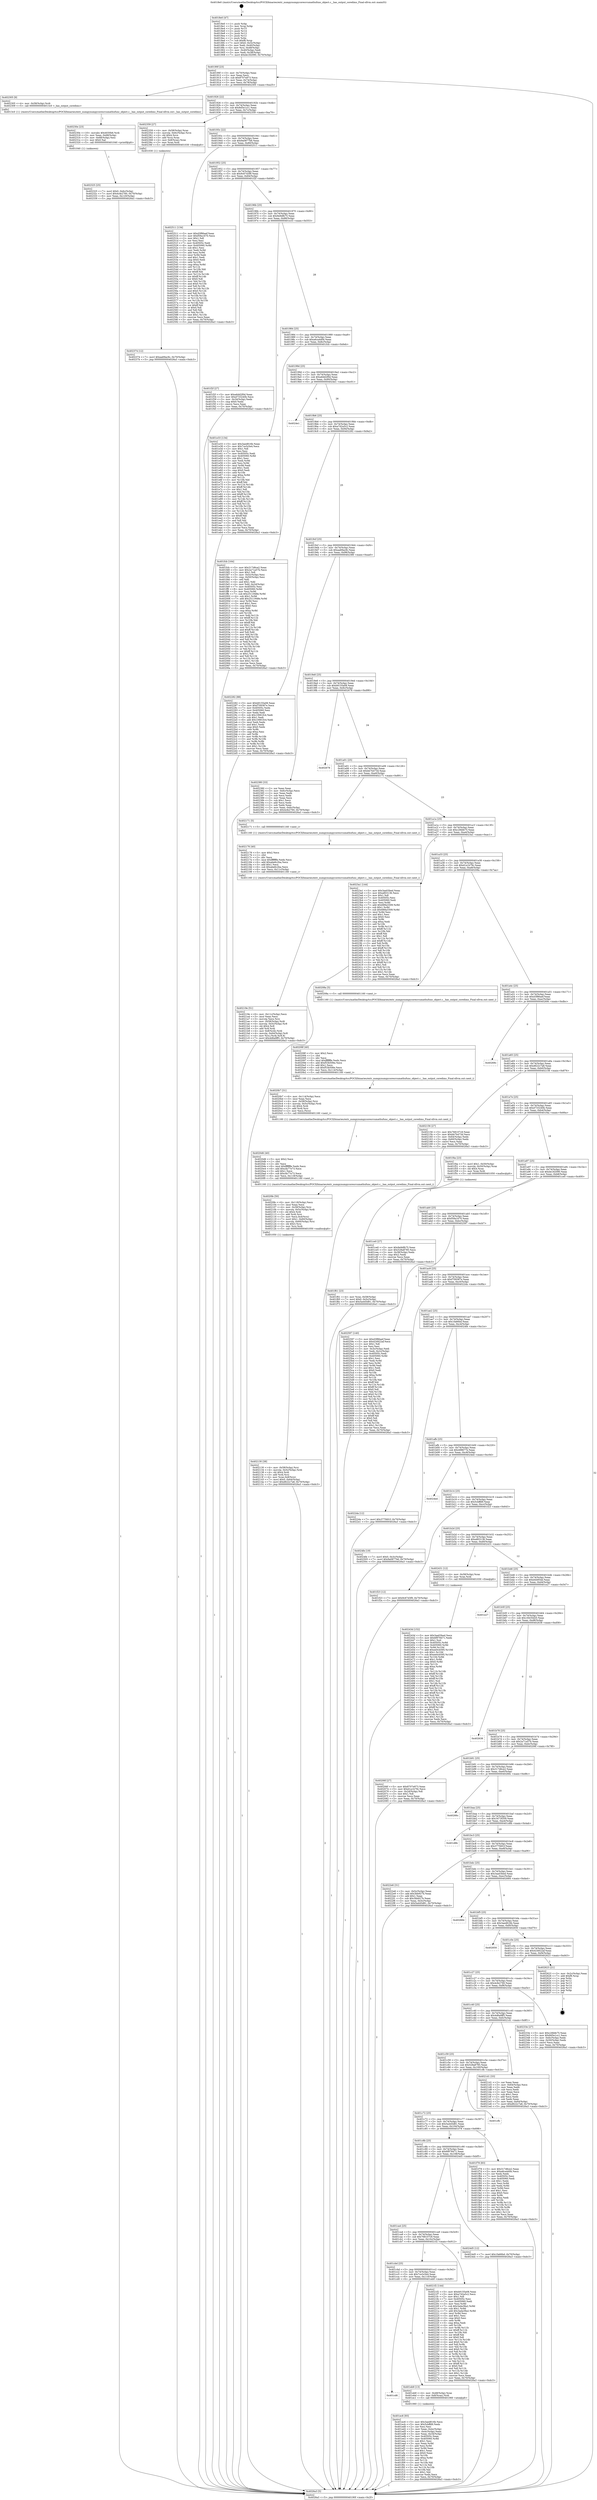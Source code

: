 digraph "0x4018e0" {
  label = "0x4018e0 (/mnt/c/Users/mathe/Desktop/tcc/POCII/binaries/extr_numpynumpycoresrcumathufunc_object.c__has_output_coredims_Final-ollvm.out::main(0))"
  labelloc = "t"
  node[shape=record]

  Entry [label="",width=0.3,height=0.3,shape=circle,fillcolor=black,style=filled]
  "0x40190f" [label="{
     0x40190f [23]\l
     | [instrs]\l
     &nbsp;&nbsp;0x40190f \<+3\>: mov -0x70(%rbp),%eax\l
     &nbsp;&nbsp;0x401912 \<+2\>: mov %eax,%ecx\l
     &nbsp;&nbsp;0x401914 \<+6\>: sub $0x8707e973,%ecx\l
     &nbsp;&nbsp;0x40191a \<+3\>: mov %eax,-0x74(%rbp)\l
     &nbsp;&nbsp;0x40191d \<+3\>: mov %ecx,-0x78(%rbp)\l
     &nbsp;&nbsp;0x401920 \<+6\>: je 0000000000402305 \<main+0xa25\>\l
  }"]
  "0x402305" [label="{
     0x402305 [9]\l
     | [instrs]\l
     &nbsp;&nbsp;0x402305 \<+4\>: mov -0x58(%rbp),%rdi\l
     &nbsp;&nbsp;0x402309 \<+5\>: call 00000000004013c0 \<_has_output_coredims\>\l
     | [calls]\l
     &nbsp;&nbsp;0x4013c0 \{1\} (/mnt/c/Users/mathe/Desktop/tcc/POCII/binaries/extr_numpynumpycoresrcumathufunc_object.c__has_output_coredims_Final-ollvm.out::_has_output_coredims)\l
  }"]
  "0x401926" [label="{
     0x401926 [22]\l
     | [instrs]\l
     &nbsp;&nbsp;0x401926 \<+5\>: jmp 000000000040192b \<main+0x4b\>\l
     &nbsp;&nbsp;0x40192b \<+3\>: mov -0x74(%rbp),%eax\l
     &nbsp;&nbsp;0x40192e \<+5\>: sub $0x8d5e1cc1,%eax\l
     &nbsp;&nbsp;0x401933 \<+3\>: mov %eax,-0x7c(%rbp)\l
     &nbsp;&nbsp;0x401936 \<+6\>: je 0000000000402359 \<main+0xa79\>\l
  }"]
  Exit [label="",width=0.3,height=0.3,shape=circle,fillcolor=black,style=filled,peripheries=2]
  "0x402359" [label="{
     0x402359 [27]\l
     | [instrs]\l
     &nbsp;&nbsp;0x402359 \<+4\>: mov -0x58(%rbp),%rax\l
     &nbsp;&nbsp;0x40235d \<+4\>: movslq -0x6c(%rbp),%rcx\l
     &nbsp;&nbsp;0x402361 \<+4\>: shl $0x4,%rcx\l
     &nbsp;&nbsp;0x402365 \<+3\>: add %rcx,%rax\l
     &nbsp;&nbsp;0x402368 \<+4\>: mov 0x8(%rax),%rax\l
     &nbsp;&nbsp;0x40236c \<+3\>: mov %rax,%rdi\l
     &nbsp;&nbsp;0x40236f \<+5\>: call 0000000000401030 \<free@plt\>\l
     | [calls]\l
     &nbsp;&nbsp;0x401030 \{1\} (unknown)\l
  }"]
  "0x40193c" [label="{
     0x40193c [22]\l
     | [instrs]\l
     &nbsp;&nbsp;0x40193c \<+5\>: jmp 0000000000401941 \<main+0x61\>\l
     &nbsp;&nbsp;0x401941 \<+3\>: mov -0x74(%rbp),%eax\l
     &nbsp;&nbsp;0x401944 \<+5\>: sub $0x9a0877b6,%eax\l
     &nbsp;&nbsp;0x401949 \<+3\>: mov %eax,-0x80(%rbp)\l
     &nbsp;&nbsp;0x40194c \<+6\>: je 0000000000402511 \<main+0xc31\>\l
  }"]
  "0x40243d" [label="{
     0x40243d [152]\l
     | [instrs]\l
     &nbsp;&nbsp;0x40243d \<+5\>: mov $0x3aa03bed,%ecx\l
     &nbsp;&nbsp;0x402442 \<+5\>: mov $0x6f978471,%edx\l
     &nbsp;&nbsp;0x402447 \<+3\>: mov $0x1,%sil\l
     &nbsp;&nbsp;0x40244a \<+8\>: mov 0x40505c,%r8d\l
     &nbsp;&nbsp;0x402452 \<+8\>: mov 0x405060,%r9d\l
     &nbsp;&nbsp;0x40245a \<+3\>: mov %r8d,%r10d\l
     &nbsp;&nbsp;0x40245d \<+7\>: add $0xee0cb595,%r10d\l
     &nbsp;&nbsp;0x402464 \<+4\>: sub $0x1,%r10d\l
     &nbsp;&nbsp;0x402468 \<+7\>: sub $0xee0cb595,%r10d\l
     &nbsp;&nbsp;0x40246f \<+4\>: imul %r10d,%r8d\l
     &nbsp;&nbsp;0x402473 \<+4\>: and $0x1,%r8d\l
     &nbsp;&nbsp;0x402477 \<+4\>: cmp $0x0,%r8d\l
     &nbsp;&nbsp;0x40247b \<+4\>: sete %r11b\l
     &nbsp;&nbsp;0x40247f \<+4\>: cmp $0xa,%r9d\l
     &nbsp;&nbsp;0x402483 \<+3\>: setl %bl\l
     &nbsp;&nbsp;0x402486 \<+3\>: mov %r11b,%r14b\l
     &nbsp;&nbsp;0x402489 \<+4\>: xor $0xff,%r14b\l
     &nbsp;&nbsp;0x40248d \<+3\>: mov %bl,%r15b\l
     &nbsp;&nbsp;0x402490 \<+4\>: xor $0xff,%r15b\l
     &nbsp;&nbsp;0x402494 \<+4\>: xor $0x1,%sil\l
     &nbsp;&nbsp;0x402498 \<+3\>: mov %r14b,%r12b\l
     &nbsp;&nbsp;0x40249b \<+4\>: and $0xff,%r12b\l
     &nbsp;&nbsp;0x40249f \<+3\>: and %sil,%r11b\l
     &nbsp;&nbsp;0x4024a2 \<+3\>: mov %r15b,%r13b\l
     &nbsp;&nbsp;0x4024a5 \<+4\>: and $0xff,%r13b\l
     &nbsp;&nbsp;0x4024a9 \<+3\>: and %sil,%bl\l
     &nbsp;&nbsp;0x4024ac \<+3\>: or %r11b,%r12b\l
     &nbsp;&nbsp;0x4024af \<+3\>: or %bl,%r13b\l
     &nbsp;&nbsp;0x4024b2 \<+3\>: xor %r13b,%r12b\l
     &nbsp;&nbsp;0x4024b5 \<+3\>: or %r15b,%r14b\l
     &nbsp;&nbsp;0x4024b8 \<+4\>: xor $0xff,%r14b\l
     &nbsp;&nbsp;0x4024bc \<+4\>: or $0x1,%sil\l
     &nbsp;&nbsp;0x4024c0 \<+3\>: and %sil,%r14b\l
     &nbsp;&nbsp;0x4024c3 \<+3\>: or %r14b,%r12b\l
     &nbsp;&nbsp;0x4024c6 \<+4\>: test $0x1,%r12b\l
     &nbsp;&nbsp;0x4024ca \<+3\>: cmovne %edx,%ecx\l
     &nbsp;&nbsp;0x4024cd \<+3\>: mov %ecx,-0x70(%rbp)\l
     &nbsp;&nbsp;0x4024d0 \<+5\>: jmp 00000000004026a3 \<main+0xdc3\>\l
  }"]
  "0x402511" [label="{
     0x402511 [134]\l
     | [instrs]\l
     &nbsp;&nbsp;0x402511 \<+5\>: mov $0xd3f86aef,%eax\l
     &nbsp;&nbsp;0x402516 \<+5\>: mov $0xf59a1670,%ecx\l
     &nbsp;&nbsp;0x40251b \<+2\>: mov $0x1,%dl\l
     &nbsp;&nbsp;0x40251d \<+2\>: xor %esi,%esi\l
     &nbsp;&nbsp;0x40251f \<+7\>: mov 0x40505c,%edi\l
     &nbsp;&nbsp;0x402526 \<+8\>: mov 0x405060,%r8d\l
     &nbsp;&nbsp;0x40252e \<+3\>: sub $0x1,%esi\l
     &nbsp;&nbsp;0x402531 \<+3\>: mov %edi,%r9d\l
     &nbsp;&nbsp;0x402534 \<+3\>: add %esi,%r9d\l
     &nbsp;&nbsp;0x402537 \<+4\>: imul %r9d,%edi\l
     &nbsp;&nbsp;0x40253b \<+3\>: and $0x1,%edi\l
     &nbsp;&nbsp;0x40253e \<+3\>: cmp $0x0,%edi\l
     &nbsp;&nbsp;0x402541 \<+4\>: sete %r10b\l
     &nbsp;&nbsp;0x402545 \<+4\>: cmp $0xa,%r8d\l
     &nbsp;&nbsp;0x402549 \<+4\>: setl %r11b\l
     &nbsp;&nbsp;0x40254d \<+3\>: mov %r10b,%bl\l
     &nbsp;&nbsp;0x402550 \<+3\>: xor $0xff,%bl\l
     &nbsp;&nbsp;0x402553 \<+3\>: mov %r11b,%r14b\l
     &nbsp;&nbsp;0x402556 \<+4\>: xor $0xff,%r14b\l
     &nbsp;&nbsp;0x40255a \<+3\>: xor $0x0,%dl\l
     &nbsp;&nbsp;0x40255d \<+3\>: mov %bl,%r15b\l
     &nbsp;&nbsp;0x402560 \<+4\>: and $0x0,%r15b\l
     &nbsp;&nbsp;0x402564 \<+3\>: and %dl,%r10b\l
     &nbsp;&nbsp;0x402567 \<+3\>: mov %r14b,%r12b\l
     &nbsp;&nbsp;0x40256a \<+4\>: and $0x0,%r12b\l
     &nbsp;&nbsp;0x40256e \<+3\>: and %dl,%r11b\l
     &nbsp;&nbsp;0x402571 \<+3\>: or %r10b,%r15b\l
     &nbsp;&nbsp;0x402574 \<+3\>: or %r11b,%r12b\l
     &nbsp;&nbsp;0x402577 \<+3\>: xor %r12b,%r15b\l
     &nbsp;&nbsp;0x40257a \<+3\>: or %r14b,%bl\l
     &nbsp;&nbsp;0x40257d \<+3\>: xor $0xff,%bl\l
     &nbsp;&nbsp;0x402580 \<+3\>: or $0x0,%dl\l
     &nbsp;&nbsp;0x402583 \<+2\>: and %dl,%bl\l
     &nbsp;&nbsp;0x402585 \<+3\>: or %bl,%r15b\l
     &nbsp;&nbsp;0x402588 \<+4\>: test $0x1,%r15b\l
     &nbsp;&nbsp;0x40258c \<+3\>: cmovne %ecx,%eax\l
     &nbsp;&nbsp;0x40258f \<+3\>: mov %eax,-0x70(%rbp)\l
     &nbsp;&nbsp;0x402592 \<+5\>: jmp 00000000004026a3 \<main+0xdc3\>\l
  }"]
  "0x401952" [label="{
     0x401952 [25]\l
     | [instrs]\l
     &nbsp;&nbsp;0x401952 \<+5\>: jmp 0000000000401957 \<main+0x77\>\l
     &nbsp;&nbsp;0x401957 \<+3\>: mov -0x74(%rbp),%eax\l
     &nbsp;&nbsp;0x40195a \<+5\>: sub $0x9c67d3f9,%eax\l
     &nbsp;&nbsp;0x40195f \<+6\>: mov %eax,-0x84(%rbp)\l
     &nbsp;&nbsp;0x401965 \<+6\>: je 0000000000401f2f \<main+0x64f\>\l
  }"]
  "0x402374" [label="{
     0x402374 [12]\l
     | [instrs]\l
     &nbsp;&nbsp;0x402374 \<+7\>: movl $0xaa69ac9c,-0x70(%rbp)\l
     &nbsp;&nbsp;0x40237b \<+5\>: jmp 00000000004026a3 \<main+0xdc3\>\l
  }"]
  "0x401f2f" [label="{
     0x401f2f [27]\l
     | [instrs]\l
     &nbsp;&nbsp;0x401f2f \<+5\>: mov $0xa6dd2f0d,%eax\l
     &nbsp;&nbsp;0x401f34 \<+5\>: mov $0xd733240b,%ecx\l
     &nbsp;&nbsp;0x401f39 \<+3\>: mov -0x34(%rbp),%edx\l
     &nbsp;&nbsp;0x401f3c \<+3\>: cmp $0x0,%edx\l
     &nbsp;&nbsp;0x401f3f \<+3\>: cmove %ecx,%eax\l
     &nbsp;&nbsp;0x401f42 \<+3\>: mov %eax,-0x70(%rbp)\l
     &nbsp;&nbsp;0x401f45 \<+5\>: jmp 00000000004026a3 \<main+0xdc3\>\l
  }"]
  "0x40196b" [label="{
     0x40196b [25]\l
     | [instrs]\l
     &nbsp;&nbsp;0x40196b \<+5\>: jmp 0000000000401970 \<main+0x90\>\l
     &nbsp;&nbsp;0x401970 \<+3\>: mov -0x74(%rbp),%eax\l
     &nbsp;&nbsp;0x401973 \<+5\>: sub $0x9e9dfb75,%eax\l
     &nbsp;&nbsp;0x401978 \<+6\>: mov %eax,-0x88(%rbp)\l
     &nbsp;&nbsp;0x40197e \<+6\>: je 0000000000401e33 \<main+0x553\>\l
  }"]
  "0x402325" [label="{
     0x402325 [25]\l
     | [instrs]\l
     &nbsp;&nbsp;0x402325 \<+7\>: movl $0x0,-0x6c(%rbp)\l
     &nbsp;&nbsp;0x40232c \<+7\>: movl $0x4cfe2760,-0x70(%rbp)\l
     &nbsp;&nbsp;0x402333 \<+6\>: mov %eax,-0x120(%rbp)\l
     &nbsp;&nbsp;0x402339 \<+5\>: jmp 00000000004026a3 \<main+0xdc3\>\l
  }"]
  "0x401e33" [label="{
     0x401e33 [134]\l
     | [instrs]\l
     &nbsp;&nbsp;0x401e33 \<+5\>: mov $0x3aed816b,%eax\l
     &nbsp;&nbsp;0x401e38 \<+5\>: mov $0x7ce3c5e4,%ecx\l
     &nbsp;&nbsp;0x401e3d \<+2\>: mov $0x1,%dl\l
     &nbsp;&nbsp;0x401e3f \<+2\>: xor %esi,%esi\l
     &nbsp;&nbsp;0x401e41 \<+7\>: mov 0x40505c,%edi\l
     &nbsp;&nbsp;0x401e48 \<+8\>: mov 0x405060,%r8d\l
     &nbsp;&nbsp;0x401e50 \<+3\>: sub $0x1,%esi\l
     &nbsp;&nbsp;0x401e53 \<+3\>: mov %edi,%r9d\l
     &nbsp;&nbsp;0x401e56 \<+3\>: add %esi,%r9d\l
     &nbsp;&nbsp;0x401e59 \<+4\>: imul %r9d,%edi\l
     &nbsp;&nbsp;0x401e5d \<+3\>: and $0x1,%edi\l
     &nbsp;&nbsp;0x401e60 \<+3\>: cmp $0x0,%edi\l
     &nbsp;&nbsp;0x401e63 \<+4\>: sete %r10b\l
     &nbsp;&nbsp;0x401e67 \<+4\>: cmp $0xa,%r8d\l
     &nbsp;&nbsp;0x401e6b \<+4\>: setl %r11b\l
     &nbsp;&nbsp;0x401e6f \<+3\>: mov %r10b,%bl\l
     &nbsp;&nbsp;0x401e72 \<+3\>: xor $0xff,%bl\l
     &nbsp;&nbsp;0x401e75 \<+3\>: mov %r11b,%r14b\l
     &nbsp;&nbsp;0x401e78 \<+4\>: xor $0xff,%r14b\l
     &nbsp;&nbsp;0x401e7c \<+3\>: xor $0x1,%dl\l
     &nbsp;&nbsp;0x401e7f \<+3\>: mov %bl,%r15b\l
     &nbsp;&nbsp;0x401e82 \<+4\>: and $0xff,%r15b\l
     &nbsp;&nbsp;0x401e86 \<+3\>: and %dl,%r10b\l
     &nbsp;&nbsp;0x401e89 \<+3\>: mov %r14b,%r12b\l
     &nbsp;&nbsp;0x401e8c \<+4\>: and $0xff,%r12b\l
     &nbsp;&nbsp;0x401e90 \<+3\>: and %dl,%r11b\l
     &nbsp;&nbsp;0x401e93 \<+3\>: or %r10b,%r15b\l
     &nbsp;&nbsp;0x401e96 \<+3\>: or %r11b,%r12b\l
     &nbsp;&nbsp;0x401e99 \<+3\>: xor %r12b,%r15b\l
     &nbsp;&nbsp;0x401e9c \<+3\>: or %r14b,%bl\l
     &nbsp;&nbsp;0x401e9f \<+3\>: xor $0xff,%bl\l
     &nbsp;&nbsp;0x401ea2 \<+3\>: or $0x1,%dl\l
     &nbsp;&nbsp;0x401ea5 \<+2\>: and %dl,%bl\l
     &nbsp;&nbsp;0x401ea7 \<+3\>: or %bl,%r15b\l
     &nbsp;&nbsp;0x401eaa \<+4\>: test $0x1,%r15b\l
     &nbsp;&nbsp;0x401eae \<+3\>: cmovne %ecx,%eax\l
     &nbsp;&nbsp;0x401eb1 \<+3\>: mov %eax,-0x70(%rbp)\l
     &nbsp;&nbsp;0x401eb4 \<+5\>: jmp 00000000004026a3 \<main+0xdc3\>\l
  }"]
  "0x401984" [label="{
     0x401984 [25]\l
     | [instrs]\l
     &nbsp;&nbsp;0x401984 \<+5\>: jmp 0000000000401989 \<main+0xa9\>\l
     &nbsp;&nbsp;0x401989 \<+3\>: mov -0x74(%rbp),%eax\l
     &nbsp;&nbsp;0x40198c \<+5\>: sub $0xa6ca4d0b,%eax\l
     &nbsp;&nbsp;0x401991 \<+6\>: mov %eax,-0x8c(%rbp)\l
     &nbsp;&nbsp;0x401997 \<+6\>: je 0000000000401fcb \<main+0x6eb\>\l
  }"]
  "0x40230e" [label="{
     0x40230e [23]\l
     | [instrs]\l
     &nbsp;&nbsp;0x40230e \<+10\>: movabs $0x4030b6,%rdi\l
     &nbsp;&nbsp;0x402318 \<+3\>: mov %eax,-0x68(%rbp)\l
     &nbsp;&nbsp;0x40231b \<+3\>: mov -0x68(%rbp),%esi\l
     &nbsp;&nbsp;0x40231e \<+2\>: mov $0x0,%al\l
     &nbsp;&nbsp;0x402320 \<+5\>: call 0000000000401040 \<printf@plt\>\l
     | [calls]\l
     &nbsp;&nbsp;0x401040 \{1\} (unknown)\l
  }"]
  "0x401fcb" [label="{
     0x401fcb [164]\l
     | [instrs]\l
     &nbsp;&nbsp;0x401fcb \<+5\>: mov $0x317d6ce2,%eax\l
     &nbsp;&nbsp;0x401fd0 \<+5\>: mov $0x2a71a57b,%ecx\l
     &nbsp;&nbsp;0x401fd5 \<+2\>: mov $0x1,%dl\l
     &nbsp;&nbsp;0x401fd7 \<+3\>: mov -0x5c(%rbp),%esi\l
     &nbsp;&nbsp;0x401fda \<+3\>: cmp -0x50(%rbp),%esi\l
     &nbsp;&nbsp;0x401fdd \<+4\>: setl %dil\l
     &nbsp;&nbsp;0x401fe1 \<+4\>: and $0x1,%dil\l
     &nbsp;&nbsp;0x401fe5 \<+4\>: mov %dil,-0x2d(%rbp)\l
     &nbsp;&nbsp;0x401fe9 \<+7\>: mov 0x40505c,%esi\l
     &nbsp;&nbsp;0x401ff0 \<+8\>: mov 0x405060,%r8d\l
     &nbsp;&nbsp;0x401ff8 \<+3\>: mov %esi,%r9d\l
     &nbsp;&nbsp;0x401ffb \<+7\>: sub $0x2511948e,%r9d\l
     &nbsp;&nbsp;0x402002 \<+4\>: sub $0x1,%r9d\l
     &nbsp;&nbsp;0x402006 \<+7\>: add $0x2511948e,%r9d\l
     &nbsp;&nbsp;0x40200d \<+4\>: imul %r9d,%esi\l
     &nbsp;&nbsp;0x402011 \<+3\>: and $0x1,%esi\l
     &nbsp;&nbsp;0x402014 \<+3\>: cmp $0x0,%esi\l
     &nbsp;&nbsp;0x402017 \<+4\>: sete %dil\l
     &nbsp;&nbsp;0x40201b \<+4\>: cmp $0xa,%r8d\l
     &nbsp;&nbsp;0x40201f \<+4\>: setl %r10b\l
     &nbsp;&nbsp;0x402023 \<+3\>: mov %dil,%r11b\l
     &nbsp;&nbsp;0x402026 \<+4\>: xor $0xff,%r11b\l
     &nbsp;&nbsp;0x40202a \<+3\>: mov %r10b,%bl\l
     &nbsp;&nbsp;0x40202d \<+3\>: xor $0xff,%bl\l
     &nbsp;&nbsp;0x402030 \<+3\>: xor $0x1,%dl\l
     &nbsp;&nbsp;0x402033 \<+3\>: mov %r11b,%r14b\l
     &nbsp;&nbsp;0x402036 \<+4\>: and $0xff,%r14b\l
     &nbsp;&nbsp;0x40203a \<+3\>: and %dl,%dil\l
     &nbsp;&nbsp;0x40203d \<+3\>: mov %bl,%r15b\l
     &nbsp;&nbsp;0x402040 \<+4\>: and $0xff,%r15b\l
     &nbsp;&nbsp;0x402044 \<+3\>: and %dl,%r10b\l
     &nbsp;&nbsp;0x402047 \<+3\>: or %dil,%r14b\l
     &nbsp;&nbsp;0x40204a \<+3\>: or %r10b,%r15b\l
     &nbsp;&nbsp;0x40204d \<+3\>: xor %r15b,%r14b\l
     &nbsp;&nbsp;0x402050 \<+3\>: or %bl,%r11b\l
     &nbsp;&nbsp;0x402053 \<+4\>: xor $0xff,%r11b\l
     &nbsp;&nbsp;0x402057 \<+3\>: or $0x1,%dl\l
     &nbsp;&nbsp;0x40205a \<+3\>: and %dl,%r11b\l
     &nbsp;&nbsp;0x40205d \<+3\>: or %r11b,%r14b\l
     &nbsp;&nbsp;0x402060 \<+4\>: test $0x1,%r14b\l
     &nbsp;&nbsp;0x402064 \<+3\>: cmovne %ecx,%eax\l
     &nbsp;&nbsp;0x402067 \<+3\>: mov %eax,-0x70(%rbp)\l
     &nbsp;&nbsp;0x40206a \<+5\>: jmp 00000000004026a3 \<main+0xdc3\>\l
  }"]
  "0x40199d" [label="{
     0x40199d [25]\l
     | [instrs]\l
     &nbsp;&nbsp;0x40199d \<+5\>: jmp 00000000004019a2 \<main+0xc2\>\l
     &nbsp;&nbsp;0x4019a2 \<+3\>: mov -0x74(%rbp),%eax\l
     &nbsp;&nbsp;0x4019a5 \<+5\>: sub $0xa6dd2f0d,%eax\l
     &nbsp;&nbsp;0x4019aa \<+6\>: mov %eax,-0x90(%rbp)\l
     &nbsp;&nbsp;0x4019b0 \<+6\>: je 00000000004024e1 \<main+0xc01\>\l
  }"]
  "0x40219e" [label="{
     0x40219e [51]\l
     | [instrs]\l
     &nbsp;&nbsp;0x40219e \<+6\>: mov -0x11c(%rbp),%ecx\l
     &nbsp;&nbsp;0x4021a4 \<+3\>: imul %eax,%ecx\l
     &nbsp;&nbsp;0x4021a7 \<+3\>: movslq %ecx,%rsi\l
     &nbsp;&nbsp;0x4021aa \<+4\>: mov -0x58(%rbp),%rdi\l
     &nbsp;&nbsp;0x4021ae \<+4\>: movslq -0x5c(%rbp),%r8\l
     &nbsp;&nbsp;0x4021b2 \<+4\>: shl $0x4,%r8\l
     &nbsp;&nbsp;0x4021b6 \<+3\>: add %r8,%rdi\l
     &nbsp;&nbsp;0x4021b9 \<+4\>: mov 0x8(%rdi),%rdi\l
     &nbsp;&nbsp;0x4021bd \<+4\>: movslq -0x64(%rbp),%r8\l
     &nbsp;&nbsp;0x4021c1 \<+4\>: mov %rsi,(%rdi,%r8,8)\l
     &nbsp;&nbsp;0x4021c5 \<+7\>: movl $0x4d6a9ff3,-0x70(%rbp)\l
     &nbsp;&nbsp;0x4021cc \<+5\>: jmp 00000000004026a3 \<main+0xdc3\>\l
  }"]
  "0x4024e1" [label="{
     0x4024e1\l
  }", style=dashed]
  "0x4019b6" [label="{
     0x4019b6 [25]\l
     | [instrs]\l
     &nbsp;&nbsp;0x4019b6 \<+5\>: jmp 00000000004019bb \<main+0xdb\>\l
     &nbsp;&nbsp;0x4019bb \<+3\>: mov -0x74(%rbp),%eax\l
     &nbsp;&nbsp;0x4019be \<+5\>: sub $0xa7d2a5c2,%eax\l
     &nbsp;&nbsp;0x4019c3 \<+6\>: mov %eax,-0x94(%rbp)\l
     &nbsp;&nbsp;0x4019c9 \<+6\>: je 0000000000402282 \<main+0x9a2\>\l
  }"]
  "0x402176" [label="{
     0x402176 [40]\l
     | [instrs]\l
     &nbsp;&nbsp;0x402176 \<+5\>: mov $0x2,%ecx\l
     &nbsp;&nbsp;0x40217b \<+1\>: cltd\l
     &nbsp;&nbsp;0x40217c \<+2\>: idiv %ecx\l
     &nbsp;&nbsp;0x40217e \<+6\>: imul $0xfffffffe,%edx,%ecx\l
     &nbsp;&nbsp;0x402184 \<+6\>: add $0xabe6c2ba,%ecx\l
     &nbsp;&nbsp;0x40218a \<+3\>: add $0x1,%ecx\l
     &nbsp;&nbsp;0x40218d \<+6\>: sub $0xabe6c2ba,%ecx\l
     &nbsp;&nbsp;0x402193 \<+6\>: mov %ecx,-0x11c(%rbp)\l
     &nbsp;&nbsp;0x402199 \<+5\>: call 0000000000401160 \<next_i\>\l
     | [calls]\l
     &nbsp;&nbsp;0x401160 \{1\} (/mnt/c/Users/mathe/Desktop/tcc/POCII/binaries/extr_numpynumpycoresrcumathufunc_object.c__has_output_coredims_Final-ollvm.out::next_i)\l
  }"]
  "0x402282" [label="{
     0x402282 [88]\l
     | [instrs]\l
     &nbsp;&nbsp;0x402282 \<+5\>: mov $0xb9155a08,%eax\l
     &nbsp;&nbsp;0x402287 \<+5\>: mov $0xf709387e,%ecx\l
     &nbsp;&nbsp;0x40228c \<+7\>: mov 0x40505c,%edx\l
     &nbsp;&nbsp;0x402293 \<+7\>: mov 0x405060,%esi\l
     &nbsp;&nbsp;0x40229a \<+2\>: mov %edx,%edi\l
     &nbsp;&nbsp;0x40229c \<+6\>: sub $0x10661fc4,%edi\l
     &nbsp;&nbsp;0x4022a2 \<+3\>: sub $0x1,%edi\l
     &nbsp;&nbsp;0x4022a5 \<+6\>: add $0x10661fc4,%edi\l
     &nbsp;&nbsp;0x4022ab \<+3\>: imul %edi,%edx\l
     &nbsp;&nbsp;0x4022ae \<+3\>: and $0x1,%edx\l
     &nbsp;&nbsp;0x4022b1 \<+3\>: cmp $0x0,%edx\l
     &nbsp;&nbsp;0x4022b4 \<+4\>: sete %r8b\l
     &nbsp;&nbsp;0x4022b8 \<+3\>: cmp $0xa,%esi\l
     &nbsp;&nbsp;0x4022bb \<+4\>: setl %r9b\l
     &nbsp;&nbsp;0x4022bf \<+3\>: mov %r8b,%r10b\l
     &nbsp;&nbsp;0x4022c2 \<+3\>: and %r9b,%r10b\l
     &nbsp;&nbsp;0x4022c5 \<+3\>: xor %r9b,%r8b\l
     &nbsp;&nbsp;0x4022c8 \<+3\>: or %r8b,%r10b\l
     &nbsp;&nbsp;0x4022cb \<+4\>: test $0x1,%r10b\l
     &nbsp;&nbsp;0x4022cf \<+3\>: cmovne %ecx,%eax\l
     &nbsp;&nbsp;0x4022d2 \<+3\>: mov %eax,-0x70(%rbp)\l
     &nbsp;&nbsp;0x4022d5 \<+5\>: jmp 00000000004026a3 \<main+0xdc3\>\l
  }"]
  "0x4019cf" [label="{
     0x4019cf [25]\l
     | [instrs]\l
     &nbsp;&nbsp;0x4019cf \<+5\>: jmp 00000000004019d4 \<main+0xf4\>\l
     &nbsp;&nbsp;0x4019d4 \<+3\>: mov -0x74(%rbp),%eax\l
     &nbsp;&nbsp;0x4019d7 \<+5\>: sub $0xaa69ac9c,%eax\l
     &nbsp;&nbsp;0x4019dc \<+6\>: mov %eax,-0x98(%rbp)\l
     &nbsp;&nbsp;0x4019e2 \<+6\>: je 0000000000402380 \<main+0xaa0\>\l
  }"]
  "0x402130" [label="{
     0x402130 [38]\l
     | [instrs]\l
     &nbsp;&nbsp;0x402130 \<+4\>: mov -0x58(%rbp),%rsi\l
     &nbsp;&nbsp;0x402134 \<+4\>: movslq -0x5c(%rbp),%rdi\l
     &nbsp;&nbsp;0x402138 \<+4\>: shl $0x4,%rdi\l
     &nbsp;&nbsp;0x40213c \<+3\>: add %rdi,%rsi\l
     &nbsp;&nbsp;0x40213f \<+4\>: mov %rax,0x8(%rsi)\l
     &nbsp;&nbsp;0x402143 \<+7\>: movl $0x0,-0x64(%rbp)\l
     &nbsp;&nbsp;0x40214a \<+7\>: movl $0xd622c7a8,-0x70(%rbp)\l
     &nbsp;&nbsp;0x402151 \<+5\>: jmp 00000000004026a3 \<main+0xdc3\>\l
  }"]
  "0x402380" [label="{
     0x402380 [33]\l
     | [instrs]\l
     &nbsp;&nbsp;0x402380 \<+2\>: xor %eax,%eax\l
     &nbsp;&nbsp;0x402382 \<+3\>: mov -0x6c(%rbp),%ecx\l
     &nbsp;&nbsp;0x402385 \<+2\>: mov %eax,%edx\l
     &nbsp;&nbsp;0x402387 \<+2\>: sub %ecx,%edx\l
     &nbsp;&nbsp;0x402389 \<+2\>: mov %eax,%ecx\l
     &nbsp;&nbsp;0x40238b \<+3\>: sub $0x1,%ecx\l
     &nbsp;&nbsp;0x40238e \<+2\>: add %ecx,%edx\l
     &nbsp;&nbsp;0x402390 \<+2\>: sub %edx,%eax\l
     &nbsp;&nbsp;0x402392 \<+3\>: mov %eax,-0x6c(%rbp)\l
     &nbsp;&nbsp;0x402395 \<+7\>: movl $0x4cfe2760,-0x70(%rbp)\l
     &nbsp;&nbsp;0x40239c \<+5\>: jmp 00000000004026a3 \<main+0xdc3\>\l
  }"]
  "0x4019e8" [label="{
     0x4019e8 [25]\l
     | [instrs]\l
     &nbsp;&nbsp;0x4019e8 \<+5\>: jmp 00000000004019ed \<main+0x10d\>\l
     &nbsp;&nbsp;0x4019ed \<+3\>: mov -0x74(%rbp),%eax\l
     &nbsp;&nbsp;0x4019f0 \<+5\>: sub $0xb9155a08,%eax\l
     &nbsp;&nbsp;0x4019f5 \<+6\>: mov %eax,-0x9c(%rbp)\l
     &nbsp;&nbsp;0x4019fb \<+6\>: je 0000000000402678 \<main+0xd98\>\l
  }"]
  "0x4020fe" [label="{
     0x4020fe [50]\l
     | [instrs]\l
     &nbsp;&nbsp;0x4020fe \<+6\>: mov -0x118(%rbp),%ecx\l
     &nbsp;&nbsp;0x402104 \<+3\>: imul %eax,%ecx\l
     &nbsp;&nbsp;0x402107 \<+4\>: mov -0x58(%rbp),%rsi\l
     &nbsp;&nbsp;0x40210b \<+4\>: movslq -0x5c(%rbp),%rdi\l
     &nbsp;&nbsp;0x40210f \<+4\>: shl $0x4,%rdi\l
     &nbsp;&nbsp;0x402113 \<+3\>: add %rdi,%rsi\l
     &nbsp;&nbsp;0x402116 \<+3\>: mov %ecx,0x4(%rsi)\l
     &nbsp;&nbsp;0x402119 \<+7\>: movl $0x1,-0x60(%rbp)\l
     &nbsp;&nbsp;0x402120 \<+4\>: movslq -0x60(%rbp),%rsi\l
     &nbsp;&nbsp;0x402124 \<+4\>: shl $0x3,%rsi\l
     &nbsp;&nbsp;0x402128 \<+3\>: mov %rsi,%rdi\l
     &nbsp;&nbsp;0x40212b \<+5\>: call 0000000000401050 \<malloc@plt\>\l
     | [calls]\l
     &nbsp;&nbsp;0x401050 \{1\} (unknown)\l
  }"]
  "0x402678" [label="{
     0x402678\l
  }", style=dashed]
  "0x401a01" [label="{
     0x401a01 [25]\l
     | [instrs]\l
     &nbsp;&nbsp;0x401a01 \<+5\>: jmp 0000000000401a06 \<main+0x126\>\l
     &nbsp;&nbsp;0x401a06 \<+3\>: mov -0x74(%rbp),%eax\l
     &nbsp;&nbsp;0x401a09 \<+5\>: sub $0xbb7b473d,%eax\l
     &nbsp;&nbsp;0x401a0e \<+6\>: mov %eax,-0xa0(%rbp)\l
     &nbsp;&nbsp;0x401a14 \<+6\>: je 0000000000402171 \<main+0x891\>\l
  }"]
  "0x4020d6" [label="{
     0x4020d6 [40]\l
     | [instrs]\l
     &nbsp;&nbsp;0x4020d6 \<+5\>: mov $0x2,%ecx\l
     &nbsp;&nbsp;0x4020db \<+1\>: cltd\l
     &nbsp;&nbsp;0x4020dc \<+2\>: idiv %ecx\l
     &nbsp;&nbsp;0x4020de \<+6\>: imul $0xfffffffe,%edx,%ecx\l
     &nbsp;&nbsp;0x4020e4 \<+6\>: add $0xcfa77e73,%ecx\l
     &nbsp;&nbsp;0x4020ea \<+3\>: add $0x1,%ecx\l
     &nbsp;&nbsp;0x4020ed \<+6\>: sub $0xcfa77e73,%ecx\l
     &nbsp;&nbsp;0x4020f3 \<+6\>: mov %ecx,-0x118(%rbp)\l
     &nbsp;&nbsp;0x4020f9 \<+5\>: call 0000000000401160 \<next_i\>\l
     | [calls]\l
     &nbsp;&nbsp;0x401160 \{1\} (/mnt/c/Users/mathe/Desktop/tcc/POCII/binaries/extr_numpynumpycoresrcumathufunc_object.c__has_output_coredims_Final-ollvm.out::next_i)\l
  }"]
  "0x402171" [label="{
     0x402171 [5]\l
     | [instrs]\l
     &nbsp;&nbsp;0x402171 \<+5\>: call 0000000000401160 \<next_i\>\l
     | [calls]\l
     &nbsp;&nbsp;0x401160 \{1\} (/mnt/c/Users/mathe/Desktop/tcc/POCII/binaries/extr_numpynumpycoresrcumathufunc_object.c__has_output_coredims_Final-ollvm.out::next_i)\l
  }"]
  "0x401a1a" [label="{
     0x401a1a [25]\l
     | [instrs]\l
     &nbsp;&nbsp;0x401a1a \<+5\>: jmp 0000000000401a1f \<main+0x13f\>\l
     &nbsp;&nbsp;0x401a1f \<+3\>: mov -0x74(%rbp),%eax\l
     &nbsp;&nbsp;0x401a22 \<+5\>: sub $0xc26bfe75,%eax\l
     &nbsp;&nbsp;0x401a27 \<+6\>: mov %eax,-0xa4(%rbp)\l
     &nbsp;&nbsp;0x401a2d \<+6\>: je 00000000004023a1 \<main+0xac1\>\l
  }"]
  "0x4020b7" [label="{
     0x4020b7 [31]\l
     | [instrs]\l
     &nbsp;&nbsp;0x4020b7 \<+6\>: mov -0x114(%rbp),%ecx\l
     &nbsp;&nbsp;0x4020bd \<+3\>: imul %eax,%ecx\l
     &nbsp;&nbsp;0x4020c0 \<+4\>: mov -0x58(%rbp),%rsi\l
     &nbsp;&nbsp;0x4020c4 \<+4\>: movslq -0x5c(%rbp),%rdi\l
     &nbsp;&nbsp;0x4020c8 \<+4\>: shl $0x4,%rdi\l
     &nbsp;&nbsp;0x4020cc \<+3\>: add %rdi,%rsi\l
     &nbsp;&nbsp;0x4020cf \<+2\>: mov %ecx,(%rsi)\l
     &nbsp;&nbsp;0x4020d1 \<+5\>: call 0000000000401160 \<next_i\>\l
     | [calls]\l
     &nbsp;&nbsp;0x401160 \{1\} (/mnt/c/Users/mathe/Desktop/tcc/POCII/binaries/extr_numpynumpycoresrcumathufunc_object.c__has_output_coredims_Final-ollvm.out::next_i)\l
  }"]
  "0x4023a1" [label="{
     0x4023a1 [144]\l
     | [instrs]\l
     &nbsp;&nbsp;0x4023a1 \<+5\>: mov $0x3aa03bed,%eax\l
     &nbsp;&nbsp;0x4023a6 \<+5\>: mov $0xa803136,%ecx\l
     &nbsp;&nbsp;0x4023ab \<+2\>: mov $0x1,%dl\l
     &nbsp;&nbsp;0x4023ad \<+7\>: mov 0x40505c,%esi\l
     &nbsp;&nbsp;0x4023b4 \<+7\>: mov 0x405060,%edi\l
     &nbsp;&nbsp;0x4023bb \<+3\>: mov %esi,%r8d\l
     &nbsp;&nbsp;0x4023be \<+7\>: add $0x689a3309,%r8d\l
     &nbsp;&nbsp;0x4023c5 \<+4\>: sub $0x1,%r8d\l
     &nbsp;&nbsp;0x4023c9 \<+7\>: sub $0x689a3309,%r8d\l
     &nbsp;&nbsp;0x4023d0 \<+4\>: imul %r8d,%esi\l
     &nbsp;&nbsp;0x4023d4 \<+3\>: and $0x1,%esi\l
     &nbsp;&nbsp;0x4023d7 \<+3\>: cmp $0x0,%esi\l
     &nbsp;&nbsp;0x4023da \<+4\>: sete %r9b\l
     &nbsp;&nbsp;0x4023de \<+3\>: cmp $0xa,%edi\l
     &nbsp;&nbsp;0x4023e1 \<+4\>: setl %r10b\l
     &nbsp;&nbsp;0x4023e5 \<+3\>: mov %r9b,%r11b\l
     &nbsp;&nbsp;0x4023e8 \<+4\>: xor $0xff,%r11b\l
     &nbsp;&nbsp;0x4023ec \<+3\>: mov %r10b,%bl\l
     &nbsp;&nbsp;0x4023ef \<+3\>: xor $0xff,%bl\l
     &nbsp;&nbsp;0x4023f2 \<+3\>: xor $0x1,%dl\l
     &nbsp;&nbsp;0x4023f5 \<+3\>: mov %r11b,%r14b\l
     &nbsp;&nbsp;0x4023f8 \<+4\>: and $0xff,%r14b\l
     &nbsp;&nbsp;0x4023fc \<+3\>: and %dl,%r9b\l
     &nbsp;&nbsp;0x4023ff \<+3\>: mov %bl,%r15b\l
     &nbsp;&nbsp;0x402402 \<+4\>: and $0xff,%r15b\l
     &nbsp;&nbsp;0x402406 \<+3\>: and %dl,%r10b\l
     &nbsp;&nbsp;0x402409 \<+3\>: or %r9b,%r14b\l
     &nbsp;&nbsp;0x40240c \<+3\>: or %r10b,%r15b\l
     &nbsp;&nbsp;0x40240f \<+3\>: xor %r15b,%r14b\l
     &nbsp;&nbsp;0x402412 \<+3\>: or %bl,%r11b\l
     &nbsp;&nbsp;0x402415 \<+4\>: xor $0xff,%r11b\l
     &nbsp;&nbsp;0x402419 \<+3\>: or $0x1,%dl\l
     &nbsp;&nbsp;0x40241c \<+3\>: and %dl,%r11b\l
     &nbsp;&nbsp;0x40241f \<+3\>: or %r11b,%r14b\l
     &nbsp;&nbsp;0x402422 \<+4\>: test $0x1,%r14b\l
     &nbsp;&nbsp;0x402426 \<+3\>: cmovne %ecx,%eax\l
     &nbsp;&nbsp;0x402429 \<+3\>: mov %eax,-0x70(%rbp)\l
     &nbsp;&nbsp;0x40242c \<+5\>: jmp 00000000004026a3 \<main+0xdc3\>\l
  }"]
  "0x401a33" [label="{
     0x401a33 [25]\l
     | [instrs]\l
     &nbsp;&nbsp;0x401a33 \<+5\>: jmp 0000000000401a38 \<main+0x158\>\l
     &nbsp;&nbsp;0x401a38 \<+3\>: mov -0x74(%rbp),%eax\l
     &nbsp;&nbsp;0x401a3b \<+5\>: sub $0xd1a1b79c,%eax\l
     &nbsp;&nbsp;0x401a40 \<+6\>: mov %eax,-0xa8(%rbp)\l
     &nbsp;&nbsp;0x401a46 \<+6\>: je 000000000040208a \<main+0x7aa\>\l
  }"]
  "0x40208f" [label="{
     0x40208f [40]\l
     | [instrs]\l
     &nbsp;&nbsp;0x40208f \<+5\>: mov $0x2,%ecx\l
     &nbsp;&nbsp;0x402094 \<+1\>: cltd\l
     &nbsp;&nbsp;0x402095 \<+2\>: idiv %ecx\l
     &nbsp;&nbsp;0x402097 \<+6\>: imul $0xfffffffe,%edx,%ecx\l
     &nbsp;&nbsp;0x40209d \<+6\>: add $0xf53b506e,%ecx\l
     &nbsp;&nbsp;0x4020a3 \<+3\>: add $0x1,%ecx\l
     &nbsp;&nbsp;0x4020a6 \<+6\>: sub $0xf53b506e,%ecx\l
     &nbsp;&nbsp;0x4020ac \<+6\>: mov %ecx,-0x114(%rbp)\l
     &nbsp;&nbsp;0x4020b2 \<+5\>: call 0000000000401160 \<next_i\>\l
     | [calls]\l
     &nbsp;&nbsp;0x401160 \{1\} (/mnt/c/Users/mathe/Desktop/tcc/POCII/binaries/extr_numpynumpycoresrcumathufunc_object.c__has_output_coredims_Final-ollvm.out::next_i)\l
  }"]
  "0x40208a" [label="{
     0x40208a [5]\l
     | [instrs]\l
     &nbsp;&nbsp;0x40208a \<+5\>: call 0000000000401160 \<next_i\>\l
     | [calls]\l
     &nbsp;&nbsp;0x401160 \{1\} (/mnt/c/Users/mathe/Desktop/tcc/POCII/binaries/extr_numpynumpycoresrcumathufunc_object.c__has_output_coredims_Final-ollvm.out::next_i)\l
  }"]
  "0x401a4c" [label="{
     0x401a4c [25]\l
     | [instrs]\l
     &nbsp;&nbsp;0x401a4c \<+5\>: jmp 0000000000401a51 \<main+0x171\>\l
     &nbsp;&nbsp;0x401a51 \<+3\>: mov -0x74(%rbp),%eax\l
     &nbsp;&nbsp;0x401a54 \<+5\>: sub $0xd3f86aef,%eax\l
     &nbsp;&nbsp;0x401a59 \<+6\>: mov %eax,-0xac(%rbp)\l
     &nbsp;&nbsp;0x401a5f \<+6\>: je 000000000040269c \<main+0xdbc\>\l
  }"]
  "0x401f61" [label="{
     0x401f61 [23]\l
     | [instrs]\l
     &nbsp;&nbsp;0x401f61 \<+4\>: mov %rax,-0x58(%rbp)\l
     &nbsp;&nbsp;0x401f65 \<+7\>: movl $0x0,-0x5c(%rbp)\l
     &nbsp;&nbsp;0x401f6c \<+7\>: movl $0x5a445d81,-0x70(%rbp)\l
     &nbsp;&nbsp;0x401f73 \<+5\>: jmp 00000000004026a3 \<main+0xdc3\>\l
  }"]
  "0x40269c" [label="{
     0x40269c\l
  }", style=dashed]
  "0x401a65" [label="{
     0x401a65 [25]\l
     | [instrs]\l
     &nbsp;&nbsp;0x401a65 \<+5\>: jmp 0000000000401a6a \<main+0x18a\>\l
     &nbsp;&nbsp;0x401a6a \<+3\>: mov -0x74(%rbp),%eax\l
     &nbsp;&nbsp;0x401a6d \<+5\>: sub $0xd622c7a8,%eax\l
     &nbsp;&nbsp;0x401a72 \<+6\>: mov %eax,-0xb0(%rbp)\l
     &nbsp;&nbsp;0x401a78 \<+6\>: je 0000000000402156 \<main+0x876\>\l
  }"]
  "0x401ec6" [label="{
     0x401ec6 [93]\l
     | [instrs]\l
     &nbsp;&nbsp;0x401ec6 \<+5\>: mov $0x3aed816b,%ecx\l
     &nbsp;&nbsp;0x401ecb \<+5\>: mov $0x5cbffd9,%edx\l
     &nbsp;&nbsp;0x401ed0 \<+2\>: xor %esi,%esi\l
     &nbsp;&nbsp;0x401ed2 \<+3\>: mov %eax,-0x4c(%rbp)\l
     &nbsp;&nbsp;0x401ed5 \<+3\>: mov -0x4c(%rbp),%eax\l
     &nbsp;&nbsp;0x401ed8 \<+3\>: mov %eax,-0x34(%rbp)\l
     &nbsp;&nbsp;0x401edb \<+7\>: mov 0x40505c,%eax\l
     &nbsp;&nbsp;0x401ee2 \<+8\>: mov 0x405060,%r8d\l
     &nbsp;&nbsp;0x401eea \<+3\>: sub $0x1,%esi\l
     &nbsp;&nbsp;0x401eed \<+3\>: mov %eax,%r9d\l
     &nbsp;&nbsp;0x401ef0 \<+3\>: add %esi,%r9d\l
     &nbsp;&nbsp;0x401ef3 \<+4\>: imul %r9d,%eax\l
     &nbsp;&nbsp;0x401ef7 \<+3\>: and $0x1,%eax\l
     &nbsp;&nbsp;0x401efa \<+3\>: cmp $0x0,%eax\l
     &nbsp;&nbsp;0x401efd \<+4\>: sete %r10b\l
     &nbsp;&nbsp;0x401f01 \<+4\>: cmp $0xa,%r8d\l
     &nbsp;&nbsp;0x401f05 \<+4\>: setl %r11b\l
     &nbsp;&nbsp;0x401f09 \<+3\>: mov %r10b,%bl\l
     &nbsp;&nbsp;0x401f0c \<+3\>: and %r11b,%bl\l
     &nbsp;&nbsp;0x401f0f \<+3\>: xor %r11b,%r10b\l
     &nbsp;&nbsp;0x401f12 \<+3\>: or %r10b,%bl\l
     &nbsp;&nbsp;0x401f15 \<+3\>: test $0x1,%bl\l
     &nbsp;&nbsp;0x401f18 \<+3\>: cmovne %edx,%ecx\l
     &nbsp;&nbsp;0x401f1b \<+3\>: mov %ecx,-0x70(%rbp)\l
     &nbsp;&nbsp;0x401f1e \<+5\>: jmp 00000000004026a3 \<main+0xdc3\>\l
  }"]
  "0x402156" [label="{
     0x402156 [27]\l
     | [instrs]\l
     &nbsp;&nbsp;0x402156 \<+5\>: mov $0x768107c9,%eax\l
     &nbsp;&nbsp;0x40215b \<+5\>: mov $0xbb7b473d,%ecx\l
     &nbsp;&nbsp;0x402160 \<+3\>: mov -0x64(%rbp),%edx\l
     &nbsp;&nbsp;0x402163 \<+3\>: cmp -0x60(%rbp),%edx\l
     &nbsp;&nbsp;0x402166 \<+3\>: cmovl %ecx,%eax\l
     &nbsp;&nbsp;0x402169 \<+3\>: mov %eax,-0x70(%rbp)\l
     &nbsp;&nbsp;0x40216c \<+5\>: jmp 00000000004026a3 \<main+0xdc3\>\l
  }"]
  "0x401a7e" [label="{
     0x401a7e [25]\l
     | [instrs]\l
     &nbsp;&nbsp;0x401a7e \<+5\>: jmp 0000000000401a83 \<main+0x1a3\>\l
     &nbsp;&nbsp;0x401a83 \<+3\>: mov -0x74(%rbp),%eax\l
     &nbsp;&nbsp;0x401a86 \<+5\>: sub $0xd733240b,%eax\l
     &nbsp;&nbsp;0x401a8b \<+6\>: mov %eax,-0xb4(%rbp)\l
     &nbsp;&nbsp;0x401a91 \<+6\>: je 0000000000401f4a \<main+0x66a\>\l
  }"]
  "0x401cd6" [label="{
     0x401cd6\l
  }", style=dashed]
  "0x401f4a" [label="{
     0x401f4a [23]\l
     | [instrs]\l
     &nbsp;&nbsp;0x401f4a \<+7\>: movl $0x1,-0x50(%rbp)\l
     &nbsp;&nbsp;0x401f51 \<+4\>: movslq -0x50(%rbp),%rax\l
     &nbsp;&nbsp;0x401f55 \<+4\>: shl $0x4,%rax\l
     &nbsp;&nbsp;0x401f59 \<+3\>: mov %rax,%rdi\l
     &nbsp;&nbsp;0x401f5c \<+5\>: call 0000000000401050 \<malloc@plt\>\l
     | [calls]\l
     &nbsp;&nbsp;0x401050 \{1\} (unknown)\l
  }"]
  "0x401a97" [label="{
     0x401a97 [25]\l
     | [instrs]\l
     &nbsp;&nbsp;0x401a97 \<+5\>: jmp 0000000000401a9c \<main+0x1bc\>\l
     &nbsp;&nbsp;0x401a9c \<+3\>: mov -0x74(%rbp),%eax\l
     &nbsp;&nbsp;0x401a9f \<+5\>: sub $0xde182090,%eax\l
     &nbsp;&nbsp;0x401aa4 \<+6\>: mov %eax,-0xb8(%rbp)\l
     &nbsp;&nbsp;0x401aaa \<+6\>: je 0000000000401ce0 \<main+0x400\>\l
  }"]
  "0x401eb9" [label="{
     0x401eb9 [13]\l
     | [instrs]\l
     &nbsp;&nbsp;0x401eb9 \<+4\>: mov -0x48(%rbp),%rax\l
     &nbsp;&nbsp;0x401ebd \<+4\>: mov 0x8(%rax),%rdi\l
     &nbsp;&nbsp;0x401ec1 \<+5\>: call 0000000000401060 \<atoi@plt\>\l
     | [calls]\l
     &nbsp;&nbsp;0x401060 \{1\} (unknown)\l
  }"]
  "0x401ce0" [label="{
     0x401ce0 [27]\l
     | [instrs]\l
     &nbsp;&nbsp;0x401ce0 \<+5\>: mov $0x9e9dfb75,%eax\l
     &nbsp;&nbsp;0x401ce5 \<+5\>: mov $0x528a8785,%ecx\l
     &nbsp;&nbsp;0x401cea \<+3\>: mov -0x38(%rbp),%edx\l
     &nbsp;&nbsp;0x401ced \<+3\>: cmp $0x2,%edx\l
     &nbsp;&nbsp;0x401cf0 \<+3\>: cmovne %ecx,%eax\l
     &nbsp;&nbsp;0x401cf3 \<+3\>: mov %eax,-0x70(%rbp)\l
     &nbsp;&nbsp;0x401cf6 \<+5\>: jmp 00000000004026a3 \<main+0xdc3\>\l
  }"]
  "0x401ab0" [label="{
     0x401ab0 [25]\l
     | [instrs]\l
     &nbsp;&nbsp;0x401ab0 \<+5\>: jmp 0000000000401ab5 \<main+0x1d5\>\l
     &nbsp;&nbsp;0x401ab5 \<+3\>: mov -0x74(%rbp),%eax\l
     &nbsp;&nbsp;0x401ab8 \<+5\>: sub $0xf59a1670,%eax\l
     &nbsp;&nbsp;0x401abd \<+6\>: mov %eax,-0xbc(%rbp)\l
     &nbsp;&nbsp;0x401ac3 \<+6\>: je 0000000000402597 \<main+0xcb7\>\l
  }"]
  "0x4026a3" [label="{
     0x4026a3 [5]\l
     | [instrs]\l
     &nbsp;&nbsp;0x4026a3 \<+5\>: jmp 000000000040190f \<main+0x2f\>\l
  }"]
  "0x4018e0" [label="{
     0x4018e0 [47]\l
     | [instrs]\l
     &nbsp;&nbsp;0x4018e0 \<+1\>: push %rbp\l
     &nbsp;&nbsp;0x4018e1 \<+3\>: mov %rsp,%rbp\l
     &nbsp;&nbsp;0x4018e4 \<+2\>: push %r15\l
     &nbsp;&nbsp;0x4018e6 \<+2\>: push %r14\l
     &nbsp;&nbsp;0x4018e8 \<+2\>: push %r13\l
     &nbsp;&nbsp;0x4018ea \<+2\>: push %r12\l
     &nbsp;&nbsp;0x4018ec \<+1\>: push %rbx\l
     &nbsp;&nbsp;0x4018ed \<+7\>: sub $0xf8,%rsp\l
     &nbsp;&nbsp;0x4018f4 \<+7\>: movl $0x0,-0x3c(%rbp)\l
     &nbsp;&nbsp;0x4018fb \<+3\>: mov %edi,-0x40(%rbp)\l
     &nbsp;&nbsp;0x4018fe \<+4\>: mov %rsi,-0x48(%rbp)\l
     &nbsp;&nbsp;0x401902 \<+3\>: mov -0x40(%rbp),%edi\l
     &nbsp;&nbsp;0x401905 \<+3\>: mov %edi,-0x38(%rbp)\l
     &nbsp;&nbsp;0x401908 \<+7\>: movl $0xde182090,-0x70(%rbp)\l
  }"]
  "0x401cbd" [label="{
     0x401cbd [25]\l
     | [instrs]\l
     &nbsp;&nbsp;0x401cbd \<+5\>: jmp 0000000000401cc2 \<main+0x3e2\>\l
     &nbsp;&nbsp;0x401cc2 \<+3\>: mov -0x74(%rbp),%eax\l
     &nbsp;&nbsp;0x401cc5 \<+5\>: sub $0x7ce3c5e4,%eax\l
     &nbsp;&nbsp;0x401cca \<+6\>: mov %eax,-0x110(%rbp)\l
     &nbsp;&nbsp;0x401cd0 \<+6\>: je 0000000000401eb9 \<main+0x5d9\>\l
  }"]
  "0x402597" [label="{
     0x402597 [140]\l
     | [instrs]\l
     &nbsp;&nbsp;0x402597 \<+5\>: mov $0xd3f86aef,%eax\l
     &nbsp;&nbsp;0x40259c \<+5\>: mov $0x424922af,%ecx\l
     &nbsp;&nbsp;0x4025a1 \<+2\>: mov $0x1,%dl\l
     &nbsp;&nbsp;0x4025a3 \<+2\>: xor %esi,%esi\l
     &nbsp;&nbsp;0x4025a5 \<+3\>: mov -0x3c(%rbp),%edi\l
     &nbsp;&nbsp;0x4025a8 \<+3\>: mov %edi,-0x2c(%rbp)\l
     &nbsp;&nbsp;0x4025ab \<+7\>: mov 0x40505c,%edi\l
     &nbsp;&nbsp;0x4025b2 \<+8\>: mov 0x405060,%r8d\l
     &nbsp;&nbsp;0x4025ba \<+3\>: sub $0x1,%esi\l
     &nbsp;&nbsp;0x4025bd \<+3\>: mov %edi,%r9d\l
     &nbsp;&nbsp;0x4025c0 \<+3\>: add %esi,%r9d\l
     &nbsp;&nbsp;0x4025c3 \<+4\>: imul %r9d,%edi\l
     &nbsp;&nbsp;0x4025c7 \<+3\>: and $0x1,%edi\l
     &nbsp;&nbsp;0x4025ca \<+3\>: cmp $0x0,%edi\l
     &nbsp;&nbsp;0x4025cd \<+4\>: sete %r10b\l
     &nbsp;&nbsp;0x4025d1 \<+4\>: cmp $0xa,%r8d\l
     &nbsp;&nbsp;0x4025d5 \<+4\>: setl %r11b\l
     &nbsp;&nbsp;0x4025d9 \<+3\>: mov %r10b,%bl\l
     &nbsp;&nbsp;0x4025dc \<+3\>: xor $0xff,%bl\l
     &nbsp;&nbsp;0x4025df \<+3\>: mov %r11b,%r14b\l
     &nbsp;&nbsp;0x4025e2 \<+4\>: xor $0xff,%r14b\l
     &nbsp;&nbsp;0x4025e6 \<+3\>: xor $0x0,%dl\l
     &nbsp;&nbsp;0x4025e9 \<+3\>: mov %bl,%r15b\l
     &nbsp;&nbsp;0x4025ec \<+4\>: and $0x0,%r15b\l
     &nbsp;&nbsp;0x4025f0 \<+3\>: and %dl,%r10b\l
     &nbsp;&nbsp;0x4025f3 \<+3\>: mov %r14b,%r12b\l
     &nbsp;&nbsp;0x4025f6 \<+4\>: and $0x0,%r12b\l
     &nbsp;&nbsp;0x4025fa \<+3\>: and %dl,%r11b\l
     &nbsp;&nbsp;0x4025fd \<+3\>: or %r10b,%r15b\l
     &nbsp;&nbsp;0x402600 \<+3\>: or %r11b,%r12b\l
     &nbsp;&nbsp;0x402603 \<+3\>: xor %r12b,%r15b\l
     &nbsp;&nbsp;0x402606 \<+3\>: or %r14b,%bl\l
     &nbsp;&nbsp;0x402609 \<+3\>: xor $0xff,%bl\l
     &nbsp;&nbsp;0x40260c \<+3\>: or $0x0,%dl\l
     &nbsp;&nbsp;0x40260f \<+2\>: and %dl,%bl\l
     &nbsp;&nbsp;0x402611 \<+3\>: or %bl,%r15b\l
     &nbsp;&nbsp;0x402614 \<+4\>: test $0x1,%r15b\l
     &nbsp;&nbsp;0x402618 \<+3\>: cmovne %ecx,%eax\l
     &nbsp;&nbsp;0x40261b \<+3\>: mov %eax,-0x70(%rbp)\l
     &nbsp;&nbsp;0x40261e \<+5\>: jmp 00000000004026a3 \<main+0xdc3\>\l
  }"]
  "0x401ac9" [label="{
     0x401ac9 [25]\l
     | [instrs]\l
     &nbsp;&nbsp;0x401ac9 \<+5\>: jmp 0000000000401ace \<main+0x1ee\>\l
     &nbsp;&nbsp;0x401ace \<+3\>: mov -0x74(%rbp),%eax\l
     &nbsp;&nbsp;0x401ad1 \<+5\>: sub $0xf709387e,%eax\l
     &nbsp;&nbsp;0x401ad6 \<+6\>: mov %eax,-0xc0(%rbp)\l
     &nbsp;&nbsp;0x401adc \<+6\>: je 00000000004022da \<main+0x9fa\>\l
  }"]
  "0x4021f2" [label="{
     0x4021f2 [144]\l
     | [instrs]\l
     &nbsp;&nbsp;0x4021f2 \<+5\>: mov $0xb9155a08,%eax\l
     &nbsp;&nbsp;0x4021f7 \<+5\>: mov $0xa7d2a5c2,%ecx\l
     &nbsp;&nbsp;0x4021fc \<+2\>: mov $0x1,%dl\l
     &nbsp;&nbsp;0x4021fe \<+7\>: mov 0x40505c,%esi\l
     &nbsp;&nbsp;0x402205 \<+7\>: mov 0x405060,%edi\l
     &nbsp;&nbsp;0x40220c \<+3\>: mov %esi,%r8d\l
     &nbsp;&nbsp;0x40220f \<+7\>: sub $0x3ada38a2,%r8d\l
     &nbsp;&nbsp;0x402216 \<+4\>: sub $0x1,%r8d\l
     &nbsp;&nbsp;0x40221a \<+7\>: add $0x3ada38a2,%r8d\l
     &nbsp;&nbsp;0x402221 \<+4\>: imul %r8d,%esi\l
     &nbsp;&nbsp;0x402225 \<+3\>: and $0x1,%esi\l
     &nbsp;&nbsp;0x402228 \<+3\>: cmp $0x0,%esi\l
     &nbsp;&nbsp;0x40222b \<+4\>: sete %r9b\l
     &nbsp;&nbsp;0x40222f \<+3\>: cmp $0xa,%edi\l
     &nbsp;&nbsp;0x402232 \<+4\>: setl %r10b\l
     &nbsp;&nbsp;0x402236 \<+3\>: mov %r9b,%r11b\l
     &nbsp;&nbsp;0x402239 \<+4\>: xor $0xff,%r11b\l
     &nbsp;&nbsp;0x40223d \<+3\>: mov %r10b,%bl\l
     &nbsp;&nbsp;0x402240 \<+3\>: xor $0xff,%bl\l
     &nbsp;&nbsp;0x402243 \<+3\>: xor $0x0,%dl\l
     &nbsp;&nbsp;0x402246 \<+3\>: mov %r11b,%r14b\l
     &nbsp;&nbsp;0x402249 \<+4\>: and $0x0,%r14b\l
     &nbsp;&nbsp;0x40224d \<+3\>: and %dl,%r9b\l
     &nbsp;&nbsp;0x402250 \<+3\>: mov %bl,%r15b\l
     &nbsp;&nbsp;0x402253 \<+4\>: and $0x0,%r15b\l
     &nbsp;&nbsp;0x402257 \<+3\>: and %dl,%r10b\l
     &nbsp;&nbsp;0x40225a \<+3\>: or %r9b,%r14b\l
     &nbsp;&nbsp;0x40225d \<+3\>: or %r10b,%r15b\l
     &nbsp;&nbsp;0x402260 \<+3\>: xor %r15b,%r14b\l
     &nbsp;&nbsp;0x402263 \<+3\>: or %bl,%r11b\l
     &nbsp;&nbsp;0x402266 \<+4\>: xor $0xff,%r11b\l
     &nbsp;&nbsp;0x40226a \<+3\>: or $0x0,%dl\l
     &nbsp;&nbsp;0x40226d \<+3\>: and %dl,%r11b\l
     &nbsp;&nbsp;0x402270 \<+3\>: or %r11b,%r14b\l
     &nbsp;&nbsp;0x402273 \<+4\>: test $0x1,%r14b\l
     &nbsp;&nbsp;0x402277 \<+3\>: cmovne %ecx,%eax\l
     &nbsp;&nbsp;0x40227a \<+3\>: mov %eax,-0x70(%rbp)\l
     &nbsp;&nbsp;0x40227d \<+5\>: jmp 00000000004026a3 \<main+0xdc3\>\l
  }"]
  "0x4022da" [label="{
     0x4022da [12]\l
     | [instrs]\l
     &nbsp;&nbsp;0x4022da \<+7\>: movl $0x377f491f,-0x70(%rbp)\l
     &nbsp;&nbsp;0x4022e1 \<+5\>: jmp 00000000004026a3 \<main+0xdc3\>\l
  }"]
  "0x401ae2" [label="{
     0x401ae2 [25]\l
     | [instrs]\l
     &nbsp;&nbsp;0x401ae2 \<+5\>: jmp 0000000000401ae7 \<main+0x207\>\l
     &nbsp;&nbsp;0x401ae7 \<+3\>: mov -0x74(%rbp),%eax\l
     &nbsp;&nbsp;0x401aea \<+5\>: sub $0x1fa66bd,%eax\l
     &nbsp;&nbsp;0x401aef \<+6\>: mov %eax,-0xc4(%rbp)\l
     &nbsp;&nbsp;0x401af5 \<+6\>: je 00000000004024fe \<main+0xc1e\>\l
  }"]
  "0x401ca4" [label="{
     0x401ca4 [25]\l
     | [instrs]\l
     &nbsp;&nbsp;0x401ca4 \<+5\>: jmp 0000000000401ca9 \<main+0x3c9\>\l
     &nbsp;&nbsp;0x401ca9 \<+3\>: mov -0x74(%rbp),%eax\l
     &nbsp;&nbsp;0x401cac \<+5\>: sub $0x768107c9,%eax\l
     &nbsp;&nbsp;0x401cb1 \<+6\>: mov %eax,-0x10c(%rbp)\l
     &nbsp;&nbsp;0x401cb7 \<+6\>: je 00000000004021f2 \<main+0x912\>\l
  }"]
  "0x4024fe" [label="{
     0x4024fe [19]\l
     | [instrs]\l
     &nbsp;&nbsp;0x4024fe \<+7\>: movl $0x0,-0x3c(%rbp)\l
     &nbsp;&nbsp;0x402505 \<+7\>: movl $0x9a0877b6,-0x70(%rbp)\l
     &nbsp;&nbsp;0x40250c \<+5\>: jmp 00000000004026a3 \<main+0xdc3\>\l
  }"]
  "0x401afb" [label="{
     0x401afb [25]\l
     | [instrs]\l
     &nbsp;&nbsp;0x401afb \<+5\>: jmp 0000000000401b00 \<main+0x220\>\l
     &nbsp;&nbsp;0x401b00 \<+3\>: mov -0x74(%rbp),%eax\l
     &nbsp;&nbsp;0x401b03 \<+5\>: sub $0x498677e,%eax\l
     &nbsp;&nbsp;0x401b08 \<+6\>: mov %eax,-0xc8(%rbp)\l
     &nbsp;&nbsp;0x401b0e \<+6\>: je 00000000004024ed \<main+0xc0d\>\l
  }"]
  "0x4024d5" [label="{
     0x4024d5 [12]\l
     | [instrs]\l
     &nbsp;&nbsp;0x4024d5 \<+7\>: movl $0x1fa66bd,-0x70(%rbp)\l
     &nbsp;&nbsp;0x4024dc \<+5\>: jmp 00000000004026a3 \<main+0xdc3\>\l
  }"]
  "0x4024ed" [label="{
     0x4024ed\l
  }", style=dashed]
  "0x401b14" [label="{
     0x401b14 [25]\l
     | [instrs]\l
     &nbsp;&nbsp;0x401b14 \<+5\>: jmp 0000000000401b19 \<main+0x239\>\l
     &nbsp;&nbsp;0x401b19 \<+3\>: mov -0x74(%rbp),%eax\l
     &nbsp;&nbsp;0x401b1c \<+5\>: sub $0x5cbffd9,%eax\l
     &nbsp;&nbsp;0x401b21 \<+6\>: mov %eax,-0xcc(%rbp)\l
     &nbsp;&nbsp;0x401b27 \<+6\>: je 0000000000401f23 \<main+0x643\>\l
  }"]
  "0x401c8b" [label="{
     0x401c8b [25]\l
     | [instrs]\l
     &nbsp;&nbsp;0x401c8b \<+5\>: jmp 0000000000401c90 \<main+0x3b0\>\l
     &nbsp;&nbsp;0x401c90 \<+3\>: mov -0x74(%rbp),%eax\l
     &nbsp;&nbsp;0x401c93 \<+5\>: sub $0x6f978471,%eax\l
     &nbsp;&nbsp;0x401c98 \<+6\>: mov %eax,-0x108(%rbp)\l
     &nbsp;&nbsp;0x401c9e \<+6\>: je 00000000004024d5 \<main+0xbf5\>\l
  }"]
  "0x401f23" [label="{
     0x401f23 [12]\l
     | [instrs]\l
     &nbsp;&nbsp;0x401f23 \<+7\>: movl $0x9c67d3f9,-0x70(%rbp)\l
     &nbsp;&nbsp;0x401f2a \<+5\>: jmp 00000000004026a3 \<main+0xdc3\>\l
  }"]
  "0x401b2d" [label="{
     0x401b2d [25]\l
     | [instrs]\l
     &nbsp;&nbsp;0x401b2d \<+5\>: jmp 0000000000401b32 \<main+0x252\>\l
     &nbsp;&nbsp;0x401b32 \<+3\>: mov -0x74(%rbp),%eax\l
     &nbsp;&nbsp;0x401b35 \<+5\>: sub $0xa803136,%eax\l
     &nbsp;&nbsp;0x401b3a \<+6\>: mov %eax,-0xd0(%rbp)\l
     &nbsp;&nbsp;0x401b40 \<+6\>: je 0000000000402431 \<main+0xb51\>\l
  }"]
  "0x401f78" [label="{
     0x401f78 [83]\l
     | [instrs]\l
     &nbsp;&nbsp;0x401f78 \<+5\>: mov $0x317d6ce2,%eax\l
     &nbsp;&nbsp;0x401f7d \<+5\>: mov $0xa6ca4d0b,%ecx\l
     &nbsp;&nbsp;0x401f82 \<+2\>: xor %edx,%edx\l
     &nbsp;&nbsp;0x401f84 \<+7\>: mov 0x40505c,%esi\l
     &nbsp;&nbsp;0x401f8b \<+7\>: mov 0x405060,%edi\l
     &nbsp;&nbsp;0x401f92 \<+3\>: sub $0x1,%edx\l
     &nbsp;&nbsp;0x401f95 \<+3\>: mov %esi,%r8d\l
     &nbsp;&nbsp;0x401f98 \<+3\>: add %edx,%r8d\l
     &nbsp;&nbsp;0x401f9b \<+4\>: imul %r8d,%esi\l
     &nbsp;&nbsp;0x401f9f \<+3\>: and $0x1,%esi\l
     &nbsp;&nbsp;0x401fa2 \<+3\>: cmp $0x0,%esi\l
     &nbsp;&nbsp;0x401fa5 \<+4\>: sete %r9b\l
     &nbsp;&nbsp;0x401fa9 \<+3\>: cmp $0xa,%edi\l
     &nbsp;&nbsp;0x401fac \<+4\>: setl %r10b\l
     &nbsp;&nbsp;0x401fb0 \<+3\>: mov %r9b,%r11b\l
     &nbsp;&nbsp;0x401fb3 \<+3\>: and %r10b,%r11b\l
     &nbsp;&nbsp;0x401fb6 \<+3\>: xor %r10b,%r9b\l
     &nbsp;&nbsp;0x401fb9 \<+3\>: or %r9b,%r11b\l
     &nbsp;&nbsp;0x401fbc \<+4\>: test $0x1,%r11b\l
     &nbsp;&nbsp;0x401fc0 \<+3\>: cmovne %ecx,%eax\l
     &nbsp;&nbsp;0x401fc3 \<+3\>: mov %eax,-0x70(%rbp)\l
     &nbsp;&nbsp;0x401fc6 \<+5\>: jmp 00000000004026a3 \<main+0xdc3\>\l
  }"]
  "0x402431" [label="{
     0x402431 [12]\l
     | [instrs]\l
     &nbsp;&nbsp;0x402431 \<+4\>: mov -0x58(%rbp),%rax\l
     &nbsp;&nbsp;0x402435 \<+3\>: mov %rax,%rdi\l
     &nbsp;&nbsp;0x402438 \<+5\>: call 0000000000401030 \<free@plt\>\l
     | [calls]\l
     &nbsp;&nbsp;0x401030 \{1\} (unknown)\l
  }"]
  "0x401b46" [label="{
     0x401b46 [25]\l
     | [instrs]\l
     &nbsp;&nbsp;0x401b46 \<+5\>: jmp 0000000000401b4b \<main+0x26b\>\l
     &nbsp;&nbsp;0x401b4b \<+3\>: mov -0x74(%rbp),%eax\l
     &nbsp;&nbsp;0x401b4e \<+5\>: sub $0xd44954d,%eax\l
     &nbsp;&nbsp;0x401b53 \<+6\>: mov %eax,-0xd4(%rbp)\l
     &nbsp;&nbsp;0x401b59 \<+6\>: je 0000000000401e27 \<main+0x547\>\l
  }"]
  "0x401c72" [label="{
     0x401c72 [25]\l
     | [instrs]\l
     &nbsp;&nbsp;0x401c72 \<+5\>: jmp 0000000000401c77 \<main+0x397\>\l
     &nbsp;&nbsp;0x401c77 \<+3\>: mov -0x74(%rbp),%eax\l
     &nbsp;&nbsp;0x401c7a \<+5\>: sub $0x5a445d81,%eax\l
     &nbsp;&nbsp;0x401c7f \<+6\>: mov %eax,-0x104(%rbp)\l
     &nbsp;&nbsp;0x401c85 \<+6\>: je 0000000000401f78 \<main+0x698\>\l
  }"]
  "0x401e27" [label="{
     0x401e27\l
  }", style=dashed]
  "0x401b5f" [label="{
     0x401b5f [25]\l
     | [instrs]\l
     &nbsp;&nbsp;0x401b5f \<+5\>: jmp 0000000000401b64 \<main+0x284\>\l
     &nbsp;&nbsp;0x401b64 \<+3\>: mov -0x74(%rbp),%eax\l
     &nbsp;&nbsp;0x401b67 \<+5\>: sub $0x18435d20,%eax\l
     &nbsp;&nbsp;0x401b6c \<+6\>: mov %eax,-0xd8(%rbp)\l
     &nbsp;&nbsp;0x401b72 \<+6\>: je 0000000000402638 \<main+0xd58\>\l
  }"]
  "0x401cfb" [label="{
     0x401cfb\l
  }", style=dashed]
  "0x402638" [label="{
     0x402638\l
  }", style=dashed]
  "0x401b78" [label="{
     0x401b78 [25]\l
     | [instrs]\l
     &nbsp;&nbsp;0x401b78 \<+5\>: jmp 0000000000401b7d \<main+0x29d\>\l
     &nbsp;&nbsp;0x401b7d \<+3\>: mov -0x74(%rbp),%eax\l
     &nbsp;&nbsp;0x401b80 \<+5\>: sub $0x2a71a57b,%eax\l
     &nbsp;&nbsp;0x401b85 \<+6\>: mov %eax,-0xdc(%rbp)\l
     &nbsp;&nbsp;0x401b8b \<+6\>: je 000000000040206f \<main+0x78f\>\l
  }"]
  "0x401c59" [label="{
     0x401c59 [25]\l
     | [instrs]\l
     &nbsp;&nbsp;0x401c59 \<+5\>: jmp 0000000000401c5e \<main+0x37e\>\l
     &nbsp;&nbsp;0x401c5e \<+3\>: mov -0x74(%rbp),%eax\l
     &nbsp;&nbsp;0x401c61 \<+5\>: sub $0x528a8785,%eax\l
     &nbsp;&nbsp;0x401c66 \<+6\>: mov %eax,-0x100(%rbp)\l
     &nbsp;&nbsp;0x401c6c \<+6\>: je 0000000000401cfb \<main+0x41b\>\l
  }"]
  "0x40206f" [label="{
     0x40206f [27]\l
     | [instrs]\l
     &nbsp;&nbsp;0x40206f \<+5\>: mov $0x8707e973,%eax\l
     &nbsp;&nbsp;0x402074 \<+5\>: mov $0xd1a1b79c,%ecx\l
     &nbsp;&nbsp;0x402079 \<+3\>: mov -0x2d(%rbp),%dl\l
     &nbsp;&nbsp;0x40207c \<+3\>: test $0x1,%dl\l
     &nbsp;&nbsp;0x40207f \<+3\>: cmovne %ecx,%eax\l
     &nbsp;&nbsp;0x402082 \<+3\>: mov %eax,-0x70(%rbp)\l
     &nbsp;&nbsp;0x402085 \<+5\>: jmp 00000000004026a3 \<main+0xdc3\>\l
  }"]
  "0x401b91" [label="{
     0x401b91 [25]\l
     | [instrs]\l
     &nbsp;&nbsp;0x401b91 \<+5\>: jmp 0000000000401b96 \<main+0x2b6\>\l
     &nbsp;&nbsp;0x401b96 \<+3\>: mov -0x74(%rbp),%eax\l
     &nbsp;&nbsp;0x401b99 \<+5\>: sub $0x317d6ce2,%eax\l
     &nbsp;&nbsp;0x401b9e \<+6\>: mov %eax,-0xe0(%rbp)\l
     &nbsp;&nbsp;0x401ba4 \<+6\>: je 000000000040266c \<main+0xd8c\>\l
  }"]
  "0x4021d1" [label="{
     0x4021d1 [33]\l
     | [instrs]\l
     &nbsp;&nbsp;0x4021d1 \<+2\>: xor %eax,%eax\l
     &nbsp;&nbsp;0x4021d3 \<+3\>: mov -0x64(%rbp),%ecx\l
     &nbsp;&nbsp;0x4021d6 \<+2\>: mov %eax,%edx\l
     &nbsp;&nbsp;0x4021d8 \<+2\>: sub %ecx,%edx\l
     &nbsp;&nbsp;0x4021da \<+2\>: mov %eax,%ecx\l
     &nbsp;&nbsp;0x4021dc \<+3\>: sub $0x1,%ecx\l
     &nbsp;&nbsp;0x4021df \<+2\>: add %ecx,%edx\l
     &nbsp;&nbsp;0x4021e1 \<+2\>: sub %edx,%eax\l
     &nbsp;&nbsp;0x4021e3 \<+3\>: mov %eax,-0x64(%rbp)\l
     &nbsp;&nbsp;0x4021e6 \<+7\>: movl $0xd622c7a8,-0x70(%rbp)\l
     &nbsp;&nbsp;0x4021ed \<+5\>: jmp 00000000004026a3 \<main+0xdc3\>\l
  }"]
  "0x40266c" [label="{
     0x40266c\l
  }", style=dashed]
  "0x401baa" [label="{
     0x401baa [25]\l
     | [instrs]\l
     &nbsp;&nbsp;0x401baa \<+5\>: jmp 0000000000401baf \<main+0x2cf\>\l
     &nbsp;&nbsp;0x401baf \<+3\>: mov -0x74(%rbp),%eax\l
     &nbsp;&nbsp;0x401bb2 \<+5\>: sub $0x3473f209,%eax\l
     &nbsp;&nbsp;0x401bb7 \<+6\>: mov %eax,-0xe4(%rbp)\l
     &nbsp;&nbsp;0x401bbd \<+6\>: je 0000000000401d8b \<main+0x4ab\>\l
  }"]
  "0x401c40" [label="{
     0x401c40 [25]\l
     | [instrs]\l
     &nbsp;&nbsp;0x401c40 \<+5\>: jmp 0000000000401c45 \<main+0x365\>\l
     &nbsp;&nbsp;0x401c45 \<+3\>: mov -0x74(%rbp),%eax\l
     &nbsp;&nbsp;0x401c48 \<+5\>: sub $0x4d6a9ff3,%eax\l
     &nbsp;&nbsp;0x401c4d \<+6\>: mov %eax,-0xfc(%rbp)\l
     &nbsp;&nbsp;0x401c53 \<+6\>: je 00000000004021d1 \<main+0x8f1\>\l
  }"]
  "0x401d8b" [label="{
     0x401d8b\l
  }", style=dashed]
  "0x401bc3" [label="{
     0x401bc3 [25]\l
     | [instrs]\l
     &nbsp;&nbsp;0x401bc3 \<+5\>: jmp 0000000000401bc8 \<main+0x2e8\>\l
     &nbsp;&nbsp;0x401bc8 \<+3\>: mov -0x74(%rbp),%eax\l
     &nbsp;&nbsp;0x401bcb \<+5\>: sub $0x377f491f,%eax\l
     &nbsp;&nbsp;0x401bd0 \<+6\>: mov %eax,-0xe8(%rbp)\l
     &nbsp;&nbsp;0x401bd6 \<+6\>: je 00000000004022e6 \<main+0xa06\>\l
  }"]
  "0x40233e" [label="{
     0x40233e [27]\l
     | [instrs]\l
     &nbsp;&nbsp;0x40233e \<+5\>: mov $0xc26bfe75,%eax\l
     &nbsp;&nbsp;0x402343 \<+5\>: mov $0x8d5e1cc1,%ecx\l
     &nbsp;&nbsp;0x402348 \<+3\>: mov -0x6c(%rbp),%edx\l
     &nbsp;&nbsp;0x40234b \<+3\>: cmp -0x50(%rbp),%edx\l
     &nbsp;&nbsp;0x40234e \<+3\>: cmovl %ecx,%eax\l
     &nbsp;&nbsp;0x402351 \<+3\>: mov %eax,-0x70(%rbp)\l
     &nbsp;&nbsp;0x402354 \<+5\>: jmp 00000000004026a3 \<main+0xdc3\>\l
  }"]
  "0x4022e6" [label="{
     0x4022e6 [31]\l
     | [instrs]\l
     &nbsp;&nbsp;0x4022e6 \<+3\>: mov -0x5c(%rbp),%eax\l
     &nbsp;&nbsp;0x4022e9 \<+5\>: add $0x3bb927b,%eax\l
     &nbsp;&nbsp;0x4022ee \<+3\>: add $0x1,%eax\l
     &nbsp;&nbsp;0x4022f1 \<+5\>: sub $0x3bb927b,%eax\l
     &nbsp;&nbsp;0x4022f6 \<+3\>: mov %eax,-0x5c(%rbp)\l
     &nbsp;&nbsp;0x4022f9 \<+7\>: movl $0x5a445d81,-0x70(%rbp)\l
     &nbsp;&nbsp;0x402300 \<+5\>: jmp 00000000004026a3 \<main+0xdc3\>\l
  }"]
  "0x401bdc" [label="{
     0x401bdc [25]\l
     | [instrs]\l
     &nbsp;&nbsp;0x401bdc \<+5\>: jmp 0000000000401be1 \<main+0x301\>\l
     &nbsp;&nbsp;0x401be1 \<+3\>: mov -0x74(%rbp),%eax\l
     &nbsp;&nbsp;0x401be4 \<+5\>: sub $0x3aa03bed,%eax\l
     &nbsp;&nbsp;0x401be9 \<+6\>: mov %eax,-0xec(%rbp)\l
     &nbsp;&nbsp;0x401bef \<+6\>: je 0000000000402684 \<main+0xda4\>\l
  }"]
  "0x401c27" [label="{
     0x401c27 [25]\l
     | [instrs]\l
     &nbsp;&nbsp;0x401c27 \<+5\>: jmp 0000000000401c2c \<main+0x34c\>\l
     &nbsp;&nbsp;0x401c2c \<+3\>: mov -0x74(%rbp),%eax\l
     &nbsp;&nbsp;0x401c2f \<+5\>: sub $0x4cfe2760,%eax\l
     &nbsp;&nbsp;0x401c34 \<+6\>: mov %eax,-0xf8(%rbp)\l
     &nbsp;&nbsp;0x401c3a \<+6\>: je 000000000040233e \<main+0xa5e\>\l
  }"]
  "0x402684" [label="{
     0x402684\l
  }", style=dashed]
  "0x401bf5" [label="{
     0x401bf5 [25]\l
     | [instrs]\l
     &nbsp;&nbsp;0x401bf5 \<+5\>: jmp 0000000000401bfa \<main+0x31a\>\l
     &nbsp;&nbsp;0x401bfa \<+3\>: mov -0x74(%rbp),%eax\l
     &nbsp;&nbsp;0x401bfd \<+5\>: sub $0x3aed816b,%eax\l
     &nbsp;&nbsp;0x401c02 \<+6\>: mov %eax,-0xf0(%rbp)\l
     &nbsp;&nbsp;0x401c08 \<+6\>: je 0000000000402650 \<main+0xd70\>\l
  }"]
  "0x402623" [label="{
     0x402623 [21]\l
     | [instrs]\l
     &nbsp;&nbsp;0x402623 \<+3\>: mov -0x2c(%rbp),%eax\l
     &nbsp;&nbsp;0x402626 \<+7\>: add $0xf8,%rsp\l
     &nbsp;&nbsp;0x40262d \<+1\>: pop %rbx\l
     &nbsp;&nbsp;0x40262e \<+2\>: pop %r12\l
     &nbsp;&nbsp;0x402630 \<+2\>: pop %r13\l
     &nbsp;&nbsp;0x402632 \<+2\>: pop %r14\l
     &nbsp;&nbsp;0x402634 \<+2\>: pop %r15\l
     &nbsp;&nbsp;0x402636 \<+1\>: pop %rbp\l
     &nbsp;&nbsp;0x402637 \<+1\>: ret\l
  }"]
  "0x402650" [label="{
     0x402650\l
  }", style=dashed]
  "0x401c0e" [label="{
     0x401c0e [25]\l
     | [instrs]\l
     &nbsp;&nbsp;0x401c0e \<+5\>: jmp 0000000000401c13 \<main+0x333\>\l
     &nbsp;&nbsp;0x401c13 \<+3\>: mov -0x74(%rbp),%eax\l
     &nbsp;&nbsp;0x401c16 \<+5\>: sub $0x424922af,%eax\l
     &nbsp;&nbsp;0x401c1b \<+6\>: mov %eax,-0xf4(%rbp)\l
     &nbsp;&nbsp;0x401c21 \<+6\>: je 0000000000402623 \<main+0xd43\>\l
  }"]
  Entry -> "0x4018e0" [label=" 1"]
  "0x40190f" -> "0x402305" [label=" 1"]
  "0x40190f" -> "0x401926" [label=" 32"]
  "0x402623" -> Exit [label=" 1"]
  "0x401926" -> "0x402359" [label=" 1"]
  "0x401926" -> "0x40193c" [label=" 31"]
  "0x402597" -> "0x4026a3" [label=" 1"]
  "0x40193c" -> "0x402511" [label=" 1"]
  "0x40193c" -> "0x401952" [label=" 30"]
  "0x402511" -> "0x4026a3" [label=" 1"]
  "0x401952" -> "0x401f2f" [label=" 1"]
  "0x401952" -> "0x40196b" [label=" 29"]
  "0x4024fe" -> "0x4026a3" [label=" 1"]
  "0x40196b" -> "0x401e33" [label=" 1"]
  "0x40196b" -> "0x401984" [label=" 28"]
  "0x4024d5" -> "0x4026a3" [label=" 1"]
  "0x401984" -> "0x401fcb" [label=" 2"]
  "0x401984" -> "0x40199d" [label=" 26"]
  "0x40243d" -> "0x4026a3" [label=" 1"]
  "0x40199d" -> "0x4024e1" [label=" 0"]
  "0x40199d" -> "0x4019b6" [label=" 26"]
  "0x402431" -> "0x40243d" [label=" 1"]
  "0x4019b6" -> "0x402282" [label=" 1"]
  "0x4019b6" -> "0x4019cf" [label=" 25"]
  "0x4023a1" -> "0x4026a3" [label=" 1"]
  "0x4019cf" -> "0x402380" [label=" 1"]
  "0x4019cf" -> "0x4019e8" [label=" 24"]
  "0x402380" -> "0x4026a3" [label=" 1"]
  "0x4019e8" -> "0x402678" [label=" 0"]
  "0x4019e8" -> "0x401a01" [label=" 24"]
  "0x402374" -> "0x4026a3" [label=" 1"]
  "0x401a01" -> "0x402171" [label=" 1"]
  "0x401a01" -> "0x401a1a" [label=" 23"]
  "0x402359" -> "0x402374" [label=" 1"]
  "0x401a1a" -> "0x4023a1" [label=" 1"]
  "0x401a1a" -> "0x401a33" [label=" 22"]
  "0x40233e" -> "0x4026a3" [label=" 2"]
  "0x401a33" -> "0x40208a" [label=" 1"]
  "0x401a33" -> "0x401a4c" [label=" 21"]
  "0x402325" -> "0x4026a3" [label=" 1"]
  "0x401a4c" -> "0x40269c" [label=" 0"]
  "0x401a4c" -> "0x401a65" [label=" 21"]
  "0x40230e" -> "0x402325" [label=" 1"]
  "0x401a65" -> "0x402156" [label=" 2"]
  "0x401a65" -> "0x401a7e" [label=" 19"]
  "0x402305" -> "0x40230e" [label=" 1"]
  "0x401a7e" -> "0x401f4a" [label=" 1"]
  "0x401a7e" -> "0x401a97" [label=" 18"]
  "0x4022e6" -> "0x4026a3" [label=" 1"]
  "0x401a97" -> "0x401ce0" [label=" 1"]
  "0x401a97" -> "0x401ab0" [label=" 17"]
  "0x401ce0" -> "0x4026a3" [label=" 1"]
  "0x4018e0" -> "0x40190f" [label=" 1"]
  "0x4026a3" -> "0x40190f" [label=" 32"]
  "0x401e33" -> "0x4026a3" [label=" 1"]
  "0x4022da" -> "0x4026a3" [label=" 1"]
  "0x401ab0" -> "0x402597" [label=" 1"]
  "0x401ab0" -> "0x401ac9" [label=" 16"]
  "0x4021f2" -> "0x4026a3" [label=" 1"]
  "0x401ac9" -> "0x4022da" [label=" 1"]
  "0x401ac9" -> "0x401ae2" [label=" 15"]
  "0x4021d1" -> "0x4026a3" [label=" 1"]
  "0x401ae2" -> "0x4024fe" [label=" 1"]
  "0x401ae2" -> "0x401afb" [label=" 14"]
  "0x402176" -> "0x40219e" [label=" 1"]
  "0x401afb" -> "0x4024ed" [label=" 0"]
  "0x401afb" -> "0x401b14" [label=" 14"]
  "0x402171" -> "0x402176" [label=" 1"]
  "0x401b14" -> "0x401f23" [label=" 1"]
  "0x401b14" -> "0x401b2d" [label=" 13"]
  "0x402130" -> "0x4026a3" [label=" 1"]
  "0x401b2d" -> "0x402431" [label=" 1"]
  "0x401b2d" -> "0x401b46" [label=" 12"]
  "0x4020fe" -> "0x402130" [label=" 1"]
  "0x401b46" -> "0x401e27" [label=" 0"]
  "0x401b46" -> "0x401b5f" [label=" 12"]
  "0x4020b7" -> "0x4020d6" [label=" 1"]
  "0x401b5f" -> "0x402638" [label=" 0"]
  "0x401b5f" -> "0x401b78" [label=" 12"]
  "0x40208f" -> "0x4020b7" [label=" 1"]
  "0x401b78" -> "0x40206f" [label=" 2"]
  "0x401b78" -> "0x401b91" [label=" 10"]
  "0x40206f" -> "0x4026a3" [label=" 2"]
  "0x401b91" -> "0x40266c" [label=" 0"]
  "0x401b91" -> "0x401baa" [label=" 10"]
  "0x401fcb" -> "0x4026a3" [label=" 2"]
  "0x401baa" -> "0x401d8b" [label=" 0"]
  "0x401baa" -> "0x401bc3" [label=" 10"]
  "0x401f61" -> "0x4026a3" [label=" 1"]
  "0x401bc3" -> "0x4022e6" [label=" 1"]
  "0x401bc3" -> "0x401bdc" [label=" 9"]
  "0x401f4a" -> "0x401f61" [label=" 1"]
  "0x401bdc" -> "0x402684" [label=" 0"]
  "0x401bdc" -> "0x401bf5" [label=" 9"]
  "0x401f23" -> "0x4026a3" [label=" 1"]
  "0x401bf5" -> "0x402650" [label=" 0"]
  "0x401bf5" -> "0x401c0e" [label=" 9"]
  "0x401ec6" -> "0x4026a3" [label=" 1"]
  "0x401c0e" -> "0x402623" [label=" 1"]
  "0x401c0e" -> "0x401c27" [label=" 8"]
  "0x401f2f" -> "0x4026a3" [label=" 1"]
  "0x401c27" -> "0x40233e" [label=" 2"]
  "0x401c27" -> "0x401c40" [label=" 6"]
  "0x401f78" -> "0x4026a3" [label=" 2"]
  "0x401c40" -> "0x4021d1" [label=" 1"]
  "0x401c40" -> "0x401c59" [label=" 5"]
  "0x40208a" -> "0x40208f" [label=" 1"]
  "0x401c59" -> "0x401cfb" [label=" 0"]
  "0x401c59" -> "0x401c72" [label=" 5"]
  "0x4020d6" -> "0x4020fe" [label=" 1"]
  "0x401c72" -> "0x401f78" [label=" 2"]
  "0x401c72" -> "0x401c8b" [label=" 3"]
  "0x402156" -> "0x4026a3" [label=" 2"]
  "0x401c8b" -> "0x4024d5" [label=" 1"]
  "0x401c8b" -> "0x401ca4" [label=" 2"]
  "0x40219e" -> "0x4026a3" [label=" 1"]
  "0x401ca4" -> "0x4021f2" [label=" 1"]
  "0x401ca4" -> "0x401cbd" [label=" 1"]
  "0x402282" -> "0x4026a3" [label=" 1"]
  "0x401cbd" -> "0x401eb9" [label=" 1"]
  "0x401cbd" -> "0x401cd6" [label=" 0"]
  "0x401eb9" -> "0x401ec6" [label=" 1"]
}
